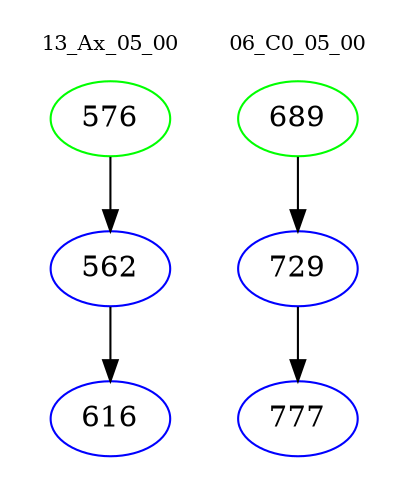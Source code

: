 digraph{
subgraph cluster_0 {
color = white
label = "13_Ax_05_00";
fontsize=10;
T0_576 [label="576", color="green"]
T0_576 -> T0_562 [color="black"]
T0_562 [label="562", color="blue"]
T0_562 -> T0_616 [color="black"]
T0_616 [label="616", color="blue"]
}
subgraph cluster_1 {
color = white
label = "06_C0_05_00";
fontsize=10;
T1_689 [label="689", color="green"]
T1_689 -> T1_729 [color="black"]
T1_729 [label="729", color="blue"]
T1_729 -> T1_777 [color="black"]
T1_777 [label="777", color="blue"]
}
}
